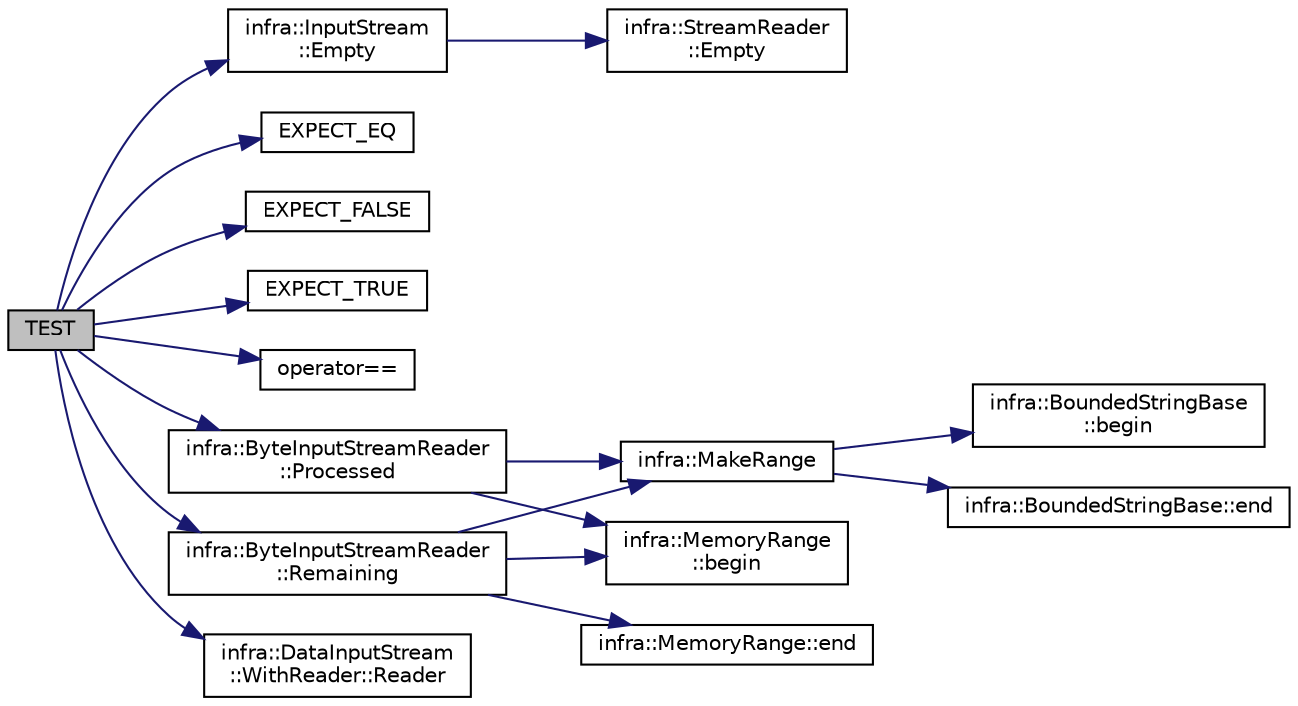 digraph "TEST"
{
 // INTERACTIVE_SVG=YES
  edge [fontname="Helvetica",fontsize="10",labelfontname="Helvetica",labelfontsize="10"];
  node [fontname="Helvetica",fontsize="10",shape=record];
  rankdir="LR";
  Node15 [label="TEST",height=0.2,width=0.4,color="black", fillcolor="grey75", style="filled", fontcolor="black"];
  Node15 -> Node16 [color="midnightblue",fontsize="10",style="solid",fontname="Helvetica"];
  Node16 [label="infra::InputStream\l::Empty",height=0.2,width=0.4,color="black", fillcolor="white", style="filled",URL="$db/dda/classinfra_1_1_input_stream.html#abffe6dcc91399c191c6fb7dbd610274f"];
  Node16 -> Node17 [color="midnightblue",fontsize="10",style="solid",fontname="Helvetica"];
  Node17 [label="infra::StreamReader\l::Empty",height=0.2,width=0.4,color="black", fillcolor="white", style="filled",URL="$d2/d90/classinfra_1_1_stream_reader.html#a072ccaa780dbf7599fa984a0d1ff7413"];
  Node15 -> Node18 [color="midnightblue",fontsize="10",style="solid",fontname="Helvetica"];
  Node18 [label="EXPECT_EQ",height=0.2,width=0.4,color="black", fillcolor="white", style="filled",URL="$d6/def/_test_json_8cpp.html#a82745227e2f0a8edbb4ae630d88a8e86"];
  Node15 -> Node19 [color="midnightblue",fontsize="10",style="solid",fontname="Helvetica"];
  Node19 [label="EXPECT_FALSE",height=0.2,width=0.4,color="black", fillcolor="white", style="filled",URL="$d6/def/_test_json_8cpp.html#ac7ef10ed7113236e5f3dfce13707224e"];
  Node15 -> Node20 [color="midnightblue",fontsize="10",style="solid",fontname="Helvetica"];
  Node20 [label="EXPECT_TRUE",height=0.2,width=0.4,color="black", fillcolor="white", style="filled",URL="$d6/def/_test_json_8cpp.html#a84dbe6e62bbec23a120a258315c7b6dc"];
  Node15 -> Node21 [color="midnightblue",fontsize="10",style="solid",fontname="Helvetica"];
  Node21 [label="operator==",height=0.2,width=0.4,color="black", fillcolor="white", style="filled",URL="$d4/dc5/_test_certificates_mbed_tls_8cpp.html#ab173933be03ca11e62f8f263c301fec2"];
  Node15 -> Node22 [color="midnightblue",fontsize="10",style="solid",fontname="Helvetica"];
  Node22 [label="infra::ByteInputStreamReader\l::Processed",height=0.2,width=0.4,color="black", fillcolor="white", style="filled",URL="$db/d2a/classinfra_1_1_byte_input_stream_reader.html#a007afc1d8628fa8459370e6cb9826a73"];
  Node22 -> Node23 [color="midnightblue",fontsize="10",style="solid",fontname="Helvetica"];
  Node23 [label="infra::MakeRange",height=0.2,width=0.4,color="black", fillcolor="white", style="filled",URL="$d0/de3/namespaceinfra.html#afe38b7d4318537de2f28b244211c4275"];
  Node23 -> Node24 [color="midnightblue",fontsize="10",style="solid",fontname="Helvetica"];
  Node24 [label="infra::BoundedStringBase\l::begin",height=0.2,width=0.4,color="black", fillcolor="white", style="filled",URL="$d1/d2a/classinfra_1_1_bounded_string_base.html#aef23e4250cad2fdc69ccc39f68734233"];
  Node23 -> Node25 [color="midnightblue",fontsize="10",style="solid",fontname="Helvetica"];
  Node25 [label="infra::BoundedStringBase::end",height=0.2,width=0.4,color="black", fillcolor="white", style="filled",URL="$d1/d2a/classinfra_1_1_bounded_string_base.html#af5021f1ea3898146d0a55c2895f07dbf"];
  Node22 -> Node26 [color="midnightblue",fontsize="10",style="solid",fontname="Helvetica"];
  Node26 [label="infra::MemoryRange\l::begin",height=0.2,width=0.4,color="black", fillcolor="white", style="filled",URL="$d0/d6d/classinfra_1_1_memory_range.html#a7a83ceae17802af5ecebfb9557912ece"];
  Node15 -> Node27 [color="midnightblue",fontsize="10",style="solid",fontname="Helvetica"];
  Node27 [label="infra::DataInputStream\l::WithReader::Reader",height=0.2,width=0.4,color="black", fillcolor="white", style="filled",URL="$d8/def/classinfra_1_1_data_input_stream_1_1_with_reader.html#a83d72e571999cdbe2f88f6aab99b8c96"];
  Node15 -> Node28 [color="midnightblue",fontsize="10",style="solid",fontname="Helvetica"];
  Node28 [label="infra::ByteInputStreamReader\l::Remaining",height=0.2,width=0.4,color="black", fillcolor="white", style="filled",URL="$db/d2a/classinfra_1_1_byte_input_stream_reader.html#a7f7a65e9d3fa2427135fa44eefa86d5e"];
  Node28 -> Node23 [color="midnightblue",fontsize="10",style="solid",fontname="Helvetica"];
  Node28 -> Node26 [color="midnightblue",fontsize="10",style="solid",fontname="Helvetica"];
  Node28 -> Node29 [color="midnightblue",fontsize="10",style="solid",fontname="Helvetica"];
  Node29 [label="infra::MemoryRange::end",height=0.2,width=0.4,color="black", fillcolor="white", style="filled",URL="$d0/d6d/classinfra_1_1_memory_range.html#a1be4daa094045e4e3bff3b2748646c12"];
}
